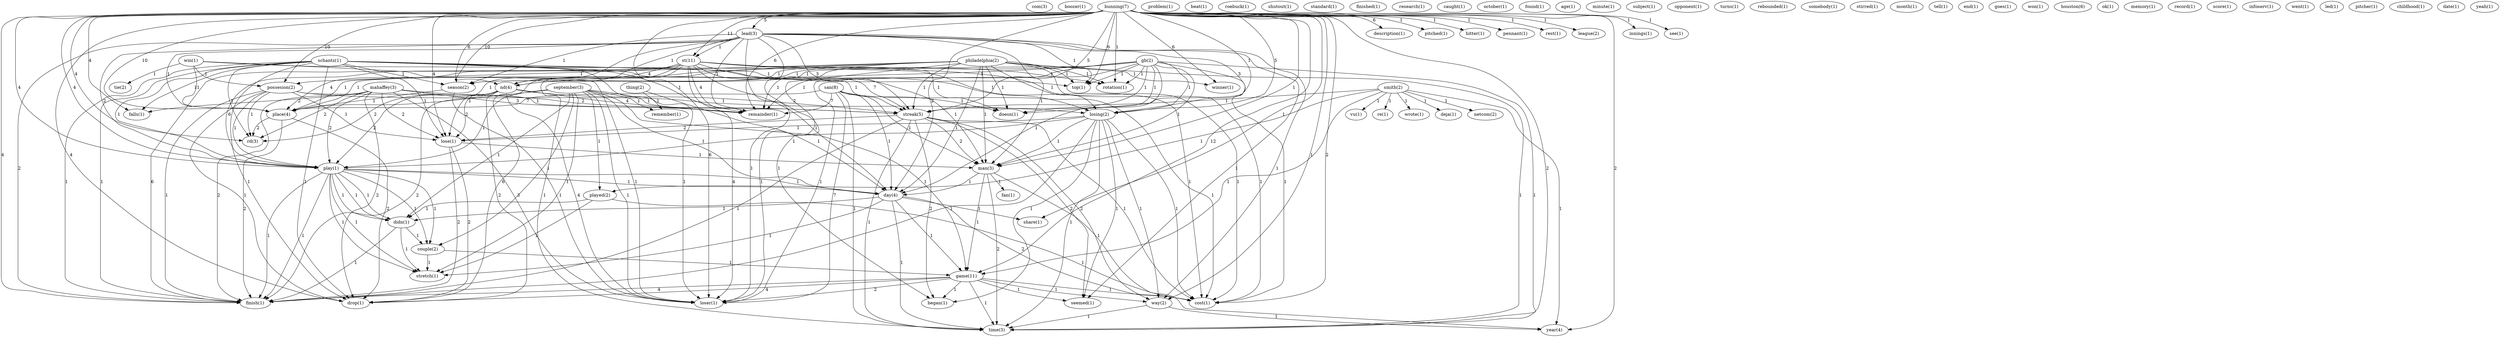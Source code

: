 digraph G {
  com [ label="com(3)" ];
  boozer [ label="boozer(1)" ];
  win [ label="win(1)" ];
  tie [ label="tie(2)" ];
  possesion [ label="possesion(2)" ];
  place [ label="place(4)" ];
  cost [ label="cost(1)" ];
  loser [ label="loser(1)" ];
  problem [ label="problem(1)" ];
  beat [ label="beat(1)" ];
  roebuck [ label="roebuck(1)" ];
  shutout [ label="shutout(1)" ];
  standard [ label="standard(1)" ];
  finished [ label="finished(1)" ];
  research [ label="research(1)" ];
  bunning [ label="bunning(7)" ];
  play [ label="play(1)" ];
  description [ label="description(1)" ];
  winner [ label="winner(1)" ];
  pitched [ label="pitched(1)" ];
  lead [ label="lead(3)" ];
  top [ label="top(1)" ];
  season [ label="season(2)" ];
  hitter [ label="hitter(1)" ];
  losing [ label="losing(2)" ];
  st [ label="st(11)" ];
  nd [ label="nd(4)" ];
  rotation [ label="rotation(1)" ];
  play [ label="play(1)" ];
  streak [ label="streak(5)" ];
  lose [ label="lose(1)" ];
  remainder [ label="remainder(1)" ];
  rd [ label="rd(3)" ];
  falls [ label="falls(1)" ];
  man [ label="man(3)" ];
  pennant [ label="pennant(1)" ];
  rest [ label="rest(1)" ];
  day [ label="day(4)" ];
  game [ label="game(11)" ];
  league [ label="league(2)" ];
  share [ label="share(1)" ];
  innings [ label="innings(1)" ];
  doesn [ label="doesn(1)" ];
  way [ label="way(2)" ];
  year [ label="year(4)" ];
  finish [ label="finish(1)" ];
  drop [ label="drop(1)" ];
  time [ label="time(3)" ];
  see [ label="see(1)" ];
  caught [ label="caught(1)" ];
  didn [ label="didn(1)" ];
  couple [ label="couple(2)" ];
  stretch [ label="stretch(1)" ];
  didn [ label="didn(1)" ];
  thing [ label="thing(2)" ];
  remember [ label="remember(1)" ];
  philadelphia [ label="philadelphia(2)" ];
  october [ label="october(1)" ];
  found [ label="found(1)" ];
  age [ label="age(1)" ];
  minute [ label="minute(1)" ];
  subject [ label="subject(1)" ];
  gb [ label="gb(2)" ];
  seemed [ label="seemed(1)" ];
  began [ label="began(1)" ];
  schantz [ label="schantz(1)" ];
  opponent [ label="opponent(1)" ];
  smith [ label="smith(2)" ];
  re [ label="re(1)" ];
  played [ label="played(2)" ];
  wrote [ label="wrote(1)" ];
  deja [ label="deja(1)" ];
  netcom [ label="netcom(2)" ];
  vu [ label="vu(1)" ];
  turns [ label="turns(1)" ];
  rebounded [ label="rebounded(1)" ];
  mahaffey [ label="mahaffey(3)" ];
  somebody [ label="somebody(1)" ];
  september [ label="september(3)" ];
  stirred [ label="stirred(1)" ];
  san [ label="san(8)" ];
  month [ label="month(1)" ];
  tell [ label="tell(1)" ];
  end [ label="end(1)" ];
  goes [ label="goes(1)" ];
  won [ label="won(1)" ];
  houston [ label="houston(6)" ];
  ok [ label="ok(1)" ];
  fan [ label="fan(1)" ];
  memory [ label="memory(1)" ];
  record [ label="record(1)" ];
  score [ label="score(1)" ];
  schantz [ label="schantz(1)" ];
  infoserv [ label="infoserv(1)" ];
  went [ label="went(1)" ];
  led [ label="led(1)" ];
  pitcher [ label="pitcher(1)" ];
  childhood [ label="childhood(1)" ];
  date [ label="date(1)" ];
  yeah [ label="yeah(1)" ];
  win -> tie [ label="1" ];
  win -> possesion [ label="1" ];
  win -> place [ label="1" ];
  win -> cost [ label="1" ];
  win -> loser [ label="1" ];
  bunning -> play [ label="4" ];
  bunning -> description [ label="6" ];
  bunning -> winner [ label="6" ];
  bunning -> pitched [ label="1" ];
  bunning -> possesion [ label="10" ];
  bunning -> lead [ label="5" ];
  bunning -> top [ label="6" ];
  bunning -> season [ label="6" ];
  bunning -> hitter [ label="1" ];
  bunning -> losing [ label="5" ];
  bunning -> st [ label="11" ];
  bunning -> nd [ label="10" ];
  bunning -> rotation [ label="1" ];
  bunning -> play [ label="4" ];
  bunning -> streak [ label="5" ];
  bunning -> lose [ label="4" ];
  bunning -> remainder [ label="6" ];
  bunning -> place [ label="10" ];
  bunning -> rd [ label="4" ];
  bunning -> falls [ label="4" ];
  bunning -> man [ label="1" ];
  bunning -> pennant [ label="1" ];
  bunning -> rest [ label="1" ];
  bunning -> day [ label="2" ];
  bunning -> game [ label="12" ];
  bunning -> league [ label="1" ];
  bunning -> share [ label="1" ];
  bunning -> cost [ label="2" ];
  bunning -> loser [ label="6" ];
  bunning -> innings [ label="1" ];
  bunning -> doesn [ label="1" ];
  bunning -> way [ label="1" ];
  bunning -> year [ label="2" ];
  bunning -> finish [ label="4" ];
  bunning -> drop [ label="4" ];
  bunning -> time [ label="2" ];
  bunning -> see [ label="1" ];
  play -> didn [ label="1" ];
  play -> couple [ label="1" ];
  play -> day [ label="1" ];
  play -> stretch [ label="1" ];
  play -> finish [ label="1" ];
  play -> didn [ label="1" ];
  thing -> remember [ label="1" ];
  thing -> day [ label="1" ];
  philadelphia -> winner [ label="1" ];
  philadelphia -> possesion [ label="1" ];
  philadelphia -> top [ label="1" ];
  philadelphia -> season [ label="1" ];
  philadelphia -> losing [ label="1" ];
  philadelphia -> nd [ label="1" ];
  philadelphia -> rotation [ label="1" ];
  philadelphia -> streak [ label="1" ];
  philadelphia -> remainder [ label="1" ];
  philadelphia -> place [ label="1" ];
  philadelphia -> man [ label="1" ];
  philadelphia -> day [ label="1" ];
  philadelphia -> cost [ label="1" ];
  philadelphia -> loser [ label="1" ];
  philadelphia -> doesn [ label="1" ];
  philadelphia -> time [ label="1" ];
  possesion -> losing [ label="1" ];
  possesion -> play [ label="1" ];
  possesion -> streak [ label="1" ];
  possesion -> lose [ label="1" ];
  possesion -> rd [ label="1" ];
  possesion -> finish [ label="1" ];
  possesion -> drop [ label="1" ];
  gb -> top [ label="1" ];
  gb -> season [ label="1" ];
  gb -> losing [ label="1" ];
  gb -> nd [ label="1" ];
  gb -> rotation [ label="1" ];
  gb -> streak [ label="1" ];
  gb -> remainder [ label="1" ];
  gb -> place [ label="1" ];
  gb -> man [ label="1" ];
  gb -> day [ label="1" ];
  gb -> cost [ label="1" ];
  gb -> loser [ label="1" ];
  gb -> doesn [ label="1" ];
  gb -> time [ label="1" ];
  lead -> top [ label="1" ];
  lead -> season [ label="1" ];
  lead -> losing [ label="3" ];
  lead -> st [ label="1" ];
  lead -> nd [ label="1" ];
  lead -> play [ label="2" ];
  lead -> streak [ label="3" ];
  lead -> lose [ label="1" ];
  lead -> remainder [ label="1" ];
  lead -> place [ label="1" ];
  lead -> man [ label="1" ];
  lead -> seemed [ label="1" ];
  lead -> loser [ label="1" ];
  lead -> way [ label="1" ];
  lead -> finish [ label="2" ];
  lead -> began [ label="1" ];
  schantz -> top [ label="1" ];
  schantz -> season [ label="1" ];
  schantz -> losing [ label="1" ];
  schantz -> play [ label="1" ];
  schantz -> streak [ label="1" ];
  schantz -> lose [ label="1" ];
  schantz -> remainder [ label="1" ];
  schantz -> rd [ label="1" ];
  schantz -> falls [ label="1" ];
  schantz -> loser [ label="1" ];
  schantz -> finish [ label="1" ];
  schantz -> drop [ label="1" ];
  smith -> streak [ label="1" ];
  smith -> re [ label="1" ];
  smith -> game [ label="1" ];
  smith -> played [ label="1" ];
  smith -> wrote [ label="1" ];
  smith -> deja [ label="1" ];
  smith -> year [ label="1" ];
  smith -> netcom [ label="1" ];
  smith -> vu [ label="1" ];
  season -> place [ label="1" ];
  season -> loser [ label="1" ];
  losing -> play [ label="1" ];
  losing -> lose [ label="1" ];
  losing -> man [ label="1" ];
  losing -> cost [ label="1" ];
  losing -> seemed [ label="1" ];
  losing -> way [ label="1" ];
  losing -> finish [ label="1" ];
  losing -> time [ label="1" ];
  losing -> began [ label="1" ];
  st -> nd [ label="4" ];
  st -> rotation [ label="1" ];
  st -> play [ label="6" ];
  st -> streak [ label="7" ];
  st -> remainder [ label="4" ];
  st -> place [ label="4" ];
  st -> man [ label="1" ];
  st -> day [ label="1" ];
  st -> cost [ label="1" ];
  st -> loser [ label="4" ];
  st -> doesn [ label="1" ];
  st -> finish [ label="6" ];
  st -> drop [ label="6" ];
  st -> time [ label="1" ];
  nd -> play [ label="2" ];
  nd -> streak [ label="2" ];
  nd -> lose [ label="2" ];
  nd -> remainder [ label="4" ];
  nd -> rd [ label="2" ];
  nd -> loser [ label="4" ];
  nd -> finish [ label="2" ];
  nd -> drop [ label="2" ];
  mahaffey -> play [ label="2" ];
  mahaffey -> streak [ label="2" ];
  mahaffey -> lose [ label="2" ];
  mahaffey -> remainder [ label="3" ];
  mahaffey -> rd [ label="2" ];
  mahaffey -> falls [ label="2" ];
  mahaffey -> loser [ label="3" ];
  mahaffey -> finish [ label="2" ];
  mahaffey -> drop [ label="2" ];
  didn -> couple [ label="1" ];
  didn -> stretch [ label="1" ];
  didn -> finish [ label="1" ];
  september -> play [ label="1" ];
  september -> couple [ label="1" ];
  september -> remainder [ label="1" ];
  september -> place [ label="1" ];
  september -> remember [ label="1" ];
  september -> day [ label="1" ];
  september -> game [ label="1" ];
  september -> played [ label="1" ];
  september -> stretch [ label="1" ];
  september -> loser [ label="1" ];
  september -> didn [ label="1" ];
  play -> couple [ label="1" ];
  play -> day [ label="1" ];
  play -> stretch [ label="1" ];
  play -> finish [ label="1" ];
  play -> didn [ label="1" ];
  couple -> game [ label="1" ];
  couple -> stretch [ label="1" ];
  streak -> lose [ label="2" ];
  streak -> man [ label="2" ];
  streak -> cost [ label="1" ];
  streak -> seemed [ label="2" ];
  streak -> way [ label="2" ];
  streak -> finish [ label="1" ];
  streak -> time [ label="1" ];
  streak -> began [ label="2" ];
  san -> remainder [ label="7" ];
  san -> place [ label="7" ];
  san -> man [ label="1" ];
  san -> day [ label="1" ];
  san -> cost [ label="1" ];
  san -> loser [ label="7" ];
  san -> doesn [ label="1" ];
  san -> time [ label="1" ];
  lose -> man [ label="1" ];
  lose -> finish [ label="2" ];
  lose -> drop [ label="2" ];
  place -> rd [ label="2" ];
  place -> finish [ label="2" ];
  place -> drop [ label="2" ];
  man -> day [ label="1" ];
  man -> game [ label="1" ];
  man -> cost [ label="1" ];
  man -> time [ label="2" ];
  man -> fan [ label="1" ];
  day -> game [ label="1" ];
  day -> share [ label="1" ];
  day -> stretch [ label="1" ];
  day -> cost [ label="2" ];
  day -> time [ label="1" ];
  day -> didn [ label="1" ];
  game -> cost [ label="1" ];
  game -> seemed [ label="1" ];
  game -> loser [ label="2" ];
  game -> way [ label="1" ];
  game -> finish [ label="4" ];
  game -> drop [ label="4" ];
  game -> time [ label="1" ];
  game -> began [ label="1" ];
  played -> stretch [ label="1" ];
  played -> year [ label="1" ];
  played -> didn [ label="1" ];
  schantz -> finish [ label="1" ];
  schantz -> drop [ label="1" ];
  way -> year [ label="1" ];
  way -> time [ label="1" ];
}
